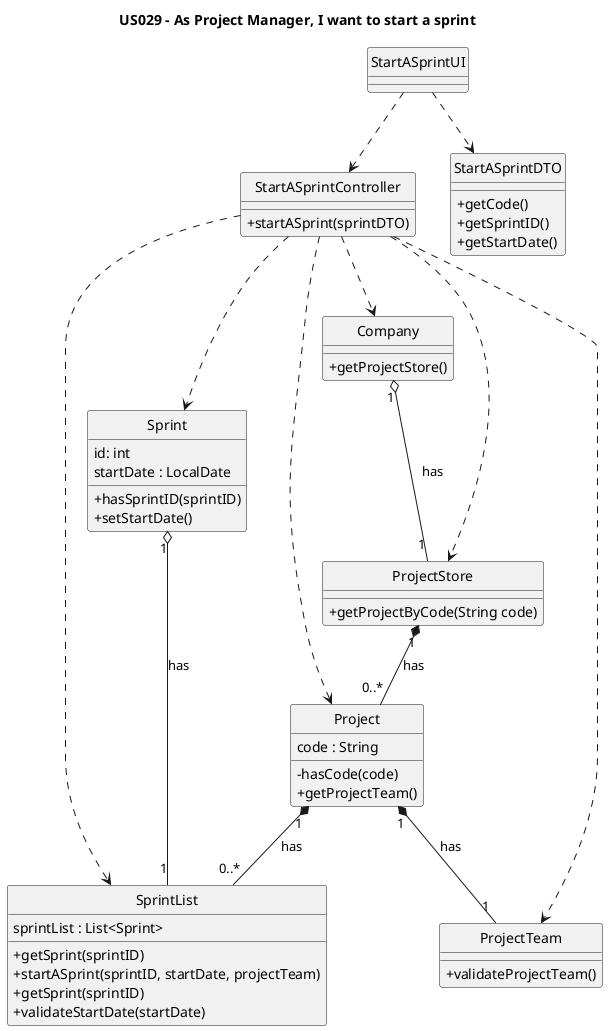 @startuml
'https://plantuml.com/class-diagram

hide circle
skinparam classAttributeIconSize 0

title US029 - As Project Manager, I want to start a sprint

class StartASprintUI {
}

class StartASprintController {
+startASprint(sprintDTO)
}

class StartASprintDTO {
+getCode()
+getSprintID()
+getStartDate()
}

class Company {
+getProjectStore()
}

class ProjectStore {
+getProjectByCode(String code)
}

class Project {
code : String
-hasCode(code)
+getProjectTeam()
}

class SprintList {
sprintList : List<Sprint>
+getSprint(sprintID)
+startASprint(sprintID, startDate, projectTeam)
+getSprint(sprintID)
+validateStartDate(startDate)
}

class Sprint {
id: int
startDate : LocalDate
+hasSprintID(sprintID)
+setStartDate()
}

class ProjectTeam {
+validateProjectTeam()
}

StartASprintUI ..> StartASprintController
StartASprintUI ..> StartASprintDTO
StartASprintController ..> Company
StartASprintController ..> ProjectStore
StartASprintController ..> Project
StartASprintController ..> SprintList
StartASprintController ..> Sprint
StartASprintController ..> ProjectTeam

Company "1" o-- "1" ProjectStore: has
ProjectStore "1" *-- "0..*" Project: has
Project "1" *-- "0..*" SprintList: has
Project "1" *-- "1" ProjectTeam: has
Sprint "1" o-- "1" SprintList: has

@enduml